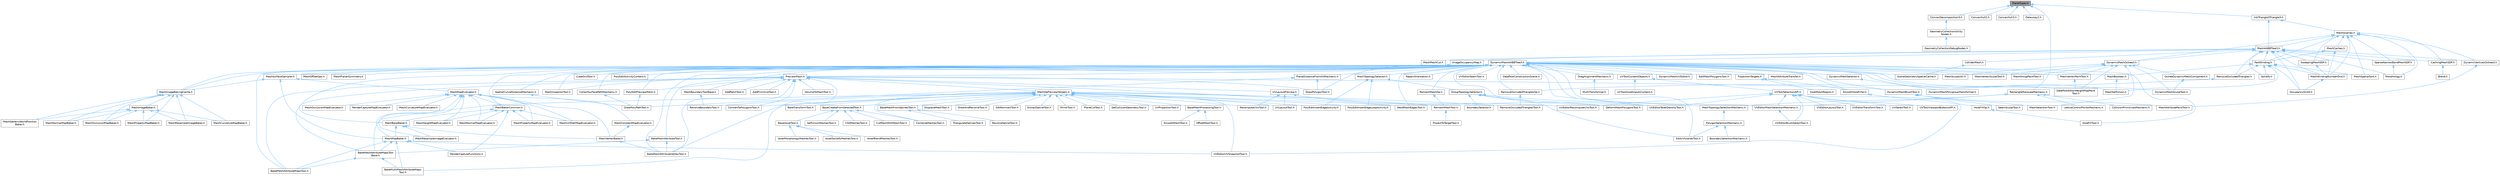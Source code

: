 digraph "PlaneTypes.h"
{
 // INTERACTIVE_SVG=YES
 // LATEX_PDF_SIZE
  bgcolor="transparent";
  edge [fontname=Helvetica,fontsize=10,labelfontname=Helvetica,labelfontsize=10];
  node [fontname=Helvetica,fontsize=10,shape=box,height=0.2,width=0.4];
  Node1 [id="Node000001",label="PlaneTypes.h",height=0.2,width=0.4,color="gray40", fillcolor="grey60", style="filled", fontcolor="black",tooltip=" "];
  Node1 -> Node2 [id="edge1_Node000001_Node000002",dir="back",color="steelblue1",style="solid",tooltip=" "];
  Node2 [id="Node000002",label="ConvexDecomposition3.h",height=0.2,width=0.4,color="grey40", fillcolor="white", style="filled",URL="$d4/d2b/ConvexDecomposition3_8h.html",tooltip=" "];
  Node2 -> Node3 [id="edge2_Node000002_Node000003",dir="back",color="steelblue1",style="solid",tooltip=" "];
  Node3 [id="Node000003",label="GeometryCollectionUtility\lNodes.h",height=0.2,width=0.4,color="grey40", fillcolor="white", style="filled",URL="$d7/da4/GeometryCollectionUtilityNodes_8h.html",tooltip=" "];
  Node3 -> Node4 [id="edge3_Node000003_Node000004",dir="back",color="steelblue1",style="solid",tooltip=" "];
  Node4 [id="Node000004",label="GeometryCollectionDebugNodes.h",height=0.2,width=0.4,color="grey40", fillcolor="white", style="filled",URL="$dd/d38/GeometryCollectionDebugNodes_8h.html",tooltip=" "];
  Node1 -> Node5 [id="edge4_Node000001_Node000005",dir="back",color="steelblue1",style="solid",tooltip=" "];
  Node5 [id="Node000005",label="ConvexHull2.h",height=0.2,width=0.4,color="grey40", fillcolor="white", style="filled",URL="$df/dc5/ConvexHull2_8h.html",tooltip=" "];
  Node1 -> Node6 [id="edge5_Node000001_Node000006",dir="back",color="steelblue1",style="solid",tooltip=" "];
  Node6 [id="Node000006",label="ConvexHull3.h",height=0.2,width=0.4,color="grey40", fillcolor="white", style="filled",URL="$d2/d83/ConvexHull3_8h.html",tooltip=" "];
  Node1 -> Node7 [id="edge6_Node000001_Node000007",dir="back",color="steelblue1",style="solid",tooltip=" "];
  Node7 [id="Node000007",label="Delaunay2.h",height=0.2,width=0.4,color="grey40", fillcolor="white", style="filled",URL="$d2/d4c/Delaunay2_8h.html",tooltip=" "];
  Node1 -> Node8 [id="edge7_Node000001_Node000008",dir="back",color="steelblue1",style="solid",tooltip=" "];
  Node8 [id="Node000008",label="IntrTriangle3Triangle3.h",height=0.2,width=0.4,color="grey40", fillcolor="white", style="filled",URL="$df/d64/IntrTriangle3Triangle3_8h.html",tooltip=" "];
  Node8 -> Node9 [id="edge8_Node000008_Node000009",dir="back",color="steelblue1",style="solid",tooltip=" "];
  Node9 [id="Node000009",label="MeshAABBTree3.h",height=0.2,width=0.4,color="grey40", fillcolor="white", style="filled",URL="$d8/d90/MeshAABBTree3_8h.html",tooltip=" "];
  Node9 -> Node10 [id="edge9_Node000009_Node000010",dir="back",color="steelblue1",style="solid",tooltip=" "];
  Node10 [id="Node000010",label="CachingMeshSDF.h",height=0.2,width=0.4,color="grey40", fillcolor="white", style="filled",URL="$d3/de9/CachingMeshSDF_8h.html",tooltip=" "];
  Node10 -> Node11 [id="edge10_Node000010_Node000011",dir="back",color="steelblue1",style="solid",tooltip=" "];
  Node11 [id="Node000011",label="Blend.h",height=0.2,width=0.4,color="grey40", fillcolor="white", style="filled",URL="$d4/d80/Blend_8h.html",tooltip=" "];
  Node9 -> Node12 [id="edge11_Node000009_Node000012",dir="back",color="steelblue1",style="solid",tooltip=" "];
  Node12 [id="Node000012",label="ColliderMesh.h",height=0.2,width=0.4,color="grey40", fillcolor="white", style="filled",URL="$d8/d3c/ColliderMesh_8h.html",tooltip=" "];
  Node12 -> Node13 [id="edge12_Node000012_Node000013",dir="back",color="steelblue1",style="solid",tooltip=" "];
  Node13 [id="Node000013",label="SceneGeometrySpatialCache.h",height=0.2,width=0.4,color="grey40", fillcolor="white", style="filled",URL="$d6/d6f/SceneGeometrySpatialCache_8h.html",tooltip=" "];
  Node9 -> Node14 [id="edge13_Node000009_Node000014",dir="back",color="steelblue1",style="solid",tooltip=" "];
  Node14 [id="Node000014",label="DynamicMeshAABBTree3.h",height=0.2,width=0.4,color="grey40", fillcolor="white", style="filled",URL="$d5/d0d/DynamicMeshAABBTree3_8h.html",tooltip=" "];
  Node14 -> Node15 [id="edge14_Node000014_Node000015",dir="back",color="steelblue1",style="solid",tooltip=" "];
  Node15 [id="Node000015",label="BakeMeshAttributeMapsTool.h",height=0.2,width=0.4,color="grey40", fillcolor="white", style="filled",URL="$d8/d14/BakeMeshAttributeMapsTool_8h.html",tooltip=" "];
  Node14 -> Node16 [id="edge15_Node000014_Node000016",dir="back",color="steelblue1",style="solid",tooltip=" "];
  Node16 [id="Node000016",label="BakeMeshAttributeVertexTool.h",height=0.2,width=0.4,color="grey40", fillcolor="white", style="filled",URL="$d6/d76/BakeMeshAttributeVertexTool_8h.html",tooltip=" "];
  Node14 -> Node17 [id="edge16_Node000014_Node000017",dir="back",color="steelblue1",style="solid",tooltip=" "];
  Node17 [id="Node000017",label="CollectSurfacePathMechanic.h",height=0.2,width=0.4,color="grey40", fillcolor="white", style="filled",URL="$d5/dd0/CollectSurfacePathMechanic_8h.html",tooltip=" "];
  Node17 -> Node18 [id="edge17_Node000017_Node000018",dir="back",color="steelblue1",style="solid",tooltip=" "];
  Node18 [id="Node000018",label="DrawPolyPathTool.h",height=0.2,width=0.4,color="grey40", fillcolor="white", style="filled",URL="$dc/d3e/DrawPolyPathTool_8h.html",tooltip=" "];
  Node14 -> Node19 [id="edge18_Node000014_Node000019",dir="back",color="steelblue1",style="solid",tooltip=" "];
  Node19 [id="Node000019",label="CubeGridTool.h",height=0.2,width=0.4,color="grey40", fillcolor="white", style="filled",URL="$d3/d38/CubeGridTool_8h.html",tooltip=" "];
  Node14 -> Node20 [id="edge19_Node000014_Node000020",dir="back",color="steelblue1",style="solid",tooltip=" "];
  Node20 [id="Node000020",label="DataflowConstructionScene.h",height=0.2,width=0.4,color="grey40", fillcolor="white", style="filled",URL="$d7/d24/DataflowConstructionScene_8h.html",tooltip=" "];
  Node14 -> Node21 [id="edge20_Node000014_Node000021",dir="back",color="steelblue1",style="solid",tooltip=" "];
  Node21 [id="Node000021",label="DataflowEditorWeightMapPaint\lTool.h",height=0.2,width=0.4,color="grey40", fillcolor="white", style="filled",URL="$db/d46/DataflowEditorWeightMapPaintTool_8h.html",tooltip=" "];
  Node14 -> Node22 [id="edge21_Node000014_Node000022",dir="back",color="steelblue1",style="solid",tooltip=" "];
  Node22 [id="Node000022",label="DeformMeshPolygonsTool.h",height=0.2,width=0.4,color="grey40", fillcolor="white", style="filled",URL="$db/d72/DeformMeshPolygonsTool_8h.html",tooltip=" "];
  Node14 -> Node23 [id="edge22_Node000014_Node000023",dir="back",color="steelblue1",style="solid",tooltip=" "];
  Node23 [id="Node000023",label="DragAlignmentMechanic.h",height=0.2,width=0.4,color="grey40", fillcolor="white", style="filled",URL="$d1/d74/DragAlignmentMechanic_8h.html",tooltip=" "];
  Node23 -> Node24 [id="edge23_Node000023_Node000024",dir="back",color="steelblue1",style="solid",tooltip=" "];
  Node24 [id="Node000024",label="MultiTransformer.h",height=0.2,width=0.4,color="grey40", fillcolor="white", style="filled",URL="$d1/d6f/MultiTransformer_8h.html",tooltip=" "];
  Node14 -> Node25 [id="edge24_Node000014_Node000025",dir="back",color="steelblue1",style="solid",tooltip=" "];
  Node25 [id="Node000025",label="DrawPolygonTool.h",height=0.2,width=0.4,color="grey40", fillcolor="white", style="filled",URL="$d0/d15/DrawPolygonTool_8h.html",tooltip=" "];
  Node14 -> Node26 [id="edge25_Node000014_Node000026",dir="back",color="steelblue1",style="solid",tooltip=" "];
  Node26 [id="Node000026",label="DynamicMeshBrushTool.h",height=0.2,width=0.4,color="grey40", fillcolor="white", style="filled",URL="$da/d04/DynamicMeshBrushTool_8h.html",tooltip=" "];
  Node26 -> Node27 [id="edge26_Node000026_Node000027",dir="back",color="steelblue1",style="solid",tooltip=" "];
  Node27 [id="Node000027",label="MeshAttributePaintTool.h",height=0.2,width=0.4,color="grey40", fillcolor="white", style="filled",URL="$d3/d29/MeshAttributePaintTool_8h.html",tooltip=" "];
  Node26 -> Node28 [id="edge27_Node000026_Node000028",dir="back",color="steelblue1",style="solid",tooltip=" "];
  Node28 [id="Node000028",label="MeshSelectionTool.h",height=0.2,width=0.4,color="grey40", fillcolor="white", style="filled",URL="$d8/d80/MeshSelectionTool_8h.html",tooltip=" "];
  Node26 -> Node29 [id="edge28_Node000026_Node000029",dir="back",color="steelblue1",style="solid",tooltip=" "];
  Node29 [id="Node000029",label="SeamSculptTool.h",height=0.2,width=0.4,color="grey40", fillcolor="white", style="filled",URL="$d1/d31/SeamSculptTool_8h.html",tooltip=" "];
  Node14 -> Node30 [id="edge29_Node000014_Node000030",dir="back",color="steelblue1",style="solid",tooltip=" "];
  Node30 [id="Node000030",label="DynamicMeshSculptTool.h",height=0.2,width=0.4,color="grey40", fillcolor="white", style="filled",URL="$d6/d16/DynamicMeshSculptTool_8h.html",tooltip=" "];
  Node14 -> Node31 [id="edge30_Node000014_Node000031",dir="back",color="steelblue1",style="solid",tooltip=" "];
  Node31 [id="Node000031",label="DynamicMeshSelector.h",height=0.2,width=0.4,color="grey40", fillcolor="white", style="filled",URL="$dc/d01/DynamicMeshSelector_8h.html",tooltip=" "];
  Node31 -> Node32 [id="edge31_Node000031_Node000032",dir="back",color="steelblue1",style="solid",tooltip=" "];
  Node32 [id="Node000032",label="DynamicMeshPolygroupTransformer.h",height=0.2,width=0.4,color="grey40", fillcolor="white", style="filled",URL="$dc/db2/DynamicMeshPolygroupTransformer_8h.html",tooltip=" "];
  Node14 -> Node33 [id="edge32_Node000014_Node000033",dir="back",color="steelblue1",style="solid",tooltip=" "];
  Node33 [id="Node000033",label="DynamicMeshUVEditor.h",height=0.2,width=0.4,color="grey40", fillcolor="white", style="filled",URL="$d9/d1e/DynamicMeshUVEditor_8h.html",tooltip=" "];
  Node14 -> Node34 [id="edge33_Node000014_Node000034",dir="back",color="steelblue1",style="solid",tooltip=" "];
  Node34 [id="Node000034",label="EditMeshPolygonsTool.h",height=0.2,width=0.4,color="grey40", fillcolor="white", style="filled",URL="$d5/d72/EditMeshPolygonsTool_8h.html",tooltip=" "];
  Node14 -> Node35 [id="edge34_Node000014_Node000035",dir="back",color="steelblue1",style="solid",tooltip=" "];
  Node35 [id="Node000035",label="EditUVIslandsTool.h",height=0.2,width=0.4,color="grey40", fillcolor="white", style="filled",URL="$d0/de4/EditUVIslandsTool_8h.html",tooltip=" "];
  Node14 -> Node36 [id="edge35_Node000014_Node000036",dir="back",color="steelblue1",style="solid",tooltip=" "];
  Node36 [id="Node000036",label="HoleFillTool.h",height=0.2,width=0.4,color="grey40", fillcolor="white", style="filled",URL="$da/d02/HoleFillTool_8h.html",tooltip=" "];
  Node14 -> Node37 [id="edge36_Node000014_Node000037",dir="back",color="steelblue1",style="solid",tooltip=" "];
  Node37 [id="Node000037",label="MeshAttributeTransfer.h",height=0.2,width=0.4,color="grey40", fillcolor="white", style="filled",URL="$dc/d1c/MeshAttributeTransfer_8h.html",tooltip=" "];
  Node14 -> Node38 [id="edge37_Node000014_Node000038",dir="back",color="steelblue1",style="solid",tooltip=" "];
  Node38 [id="Node000038",label="MeshBakerCommon.h",height=0.2,width=0.4,color="grey40", fillcolor="white", style="filled",URL="$d9/d92/MeshBakerCommon_8h.html",tooltip=" "];
  Node38 -> Node39 [id="edge38_Node000038_Node000039",dir="back",color="steelblue1",style="solid",tooltip=" "];
  Node39 [id="Node000039",label="MeshBaseBaker.h",height=0.2,width=0.4,color="grey40", fillcolor="white", style="filled",URL="$d7/ddc/MeshBaseBaker_8h.html",tooltip=" "];
  Node39 -> Node40 [id="edge39_Node000039_Node000040",dir="back",color="steelblue1",style="solid",tooltip=" "];
  Node40 [id="Node000040",label="MeshMapBaker.h",height=0.2,width=0.4,color="grey40", fillcolor="white", style="filled",URL="$d5/d05/MeshMapBaker_8h.html",tooltip=" "];
  Node40 -> Node15 [id="edge40_Node000040_Node000015",dir="back",color="steelblue1",style="solid",tooltip=" "];
  Node40 -> Node41 [id="edge41_Node000040_Node000041",dir="back",color="steelblue1",style="solid",tooltip=" "];
  Node41 [id="Node000041",label="BakeMeshAttributeMapsTool\lBase.h",height=0.2,width=0.4,color="grey40", fillcolor="white", style="filled",URL="$dc/d68/BakeMeshAttributeMapsToolBase_8h.html",tooltip=" "];
  Node41 -> Node15 [id="edge42_Node000041_Node000015",dir="back",color="steelblue1",style="solid",tooltip=" "];
  Node41 -> Node42 [id="edge43_Node000041_Node000042",dir="back",color="steelblue1",style="solid",tooltip=" "];
  Node42 [id="Node000042",label="BakeMultiMeshAttributeMaps\lTool.h",height=0.2,width=0.4,color="grey40", fillcolor="white", style="filled",URL="$d7/d65/BakeMultiMeshAttributeMapsTool_8h.html",tooltip=" "];
  Node40 -> Node42 [id="edge44_Node000040_Node000042",dir="back",color="steelblue1",style="solid",tooltip=" "];
  Node40 -> Node43 [id="edge45_Node000040_Node000043",dir="back",color="steelblue1",style="solid",tooltip=" "];
  Node43 [id="Node000043",label="RenderCaptureFunctions.h",height=0.2,width=0.4,color="grey40", fillcolor="white", style="filled",URL="$d3/dc6/RenderCaptureFunctions_8h.html",tooltip=" "];
  Node40 -> Node44 [id="edge46_Node000040_Node000044",dir="back",color="steelblue1",style="solid",tooltip=" "];
  Node44 [id="Node000044",label="UVEditorUVSnapshotTool.h",height=0.2,width=0.4,color="grey40", fillcolor="white", style="filled",URL="$d4/dd6/UVEditorUVSnapshotTool_8h.html",tooltip=" "];
  Node39 -> Node45 [id="edge47_Node000039_Node000045",dir="back",color="steelblue1",style="solid",tooltip=" "];
  Node45 [id="Node000045",label="MeshResampleImageEvaluator.h",height=0.2,width=0.4,color="grey40", fillcolor="white", style="filled",URL="$df/de3/MeshResampleImageEvaluator_8h.html",tooltip=" "];
  Node39 -> Node46 [id="edge48_Node000039_Node000046",dir="back",color="steelblue1",style="solid",tooltip=" "];
  Node46 [id="Node000046",label="MeshVertexBaker.h",height=0.2,width=0.4,color="grey40", fillcolor="white", style="filled",URL="$df/d96/MeshVertexBaker_8h.html",tooltip=" "];
  Node46 -> Node16 [id="edge49_Node000046_Node000016",dir="back",color="steelblue1",style="solid",tooltip=" "];
  Node38 -> Node47 [id="edge50_Node000038_Node000047",dir="back",color="steelblue1",style="solid",tooltip=" "];
  Node47 [id="Node000047",label="MeshHeightMapEvaluator.h",height=0.2,width=0.4,color="grey40", fillcolor="white", style="filled",URL="$df/d45/MeshHeightMapEvaluator_8h.html",tooltip=" "];
  Node38 -> Node48 [id="edge51_Node000038_Node000048",dir="back",color="steelblue1",style="solid",tooltip=" "];
  Node48 [id="Node000048",label="MeshNormalMapEvaluator.h",height=0.2,width=0.4,color="grey40", fillcolor="white", style="filled",URL="$da/d03/MeshNormalMapEvaluator_8h.html",tooltip=" "];
  Node38 -> Node49 [id="edge52_Node000038_Node000049",dir="back",color="steelblue1",style="solid",tooltip=" "];
  Node49 [id="Node000049",label="MeshPropertyMapEvaluator.h",height=0.2,width=0.4,color="grey40", fillcolor="white", style="filled",URL="$d5/d6f/MeshPropertyMapEvaluator_8h.html",tooltip=" "];
  Node38 -> Node50 [id="edge53_Node000038_Node000050",dir="back",color="steelblue1",style="solid",tooltip=" "];
  Node50 [id="Node000050",label="MeshUVShellMapEvaluator.h",height=0.2,width=0.4,color="grey40", fillcolor="white", style="filled",URL="$da/d27/MeshUVShellMapEvaluator_8h.html",tooltip=" "];
  Node38 -> Node43 [id="edge54_Node000038_Node000043",dir="back",color="steelblue1",style="solid",tooltip=" "];
  Node14 -> Node39 [id="edge55_Node000014_Node000039",dir="back",color="steelblue1",style="solid",tooltip=" "];
  Node14 -> Node51 [id="edge56_Node000014_Node000051",dir="back",color="steelblue1",style="solid",tooltip=" "];
  Node51 [id="Node000051",label="MeshBoolean.h",height=0.2,width=0.4,color="grey40", fillcolor="white", style="filled",URL="$dc/d24/MeshBoolean_8h.html",tooltip=" "];
  Node51 -> Node52 [id="edge57_Node000051_Node000052",dir="back",color="steelblue1",style="solid",tooltip=" "];
  Node52 [id="Node000052",label="MeshSelfUnion.h",height=0.2,width=0.4,color="grey40", fillcolor="white", style="filled",URL="$d0/d5f/MeshSelfUnion_8h.html",tooltip=" "];
  Node14 -> Node53 [id="edge58_Node000014_Node000053",dir="back",color="steelblue1",style="solid",tooltip=" "];
  Node53 [id="Node000053",label="MeshBoundaryToolBase.h",height=0.2,width=0.4,color="grey40", fillcolor="white", style="filled",URL="$dd/da3/MeshBoundaryToolBase_8h.html",tooltip=" "];
  Node53 -> Node54 [id="edge59_Node000053_Node000054",dir="back",color="steelblue1",style="solid",tooltip=" "];
  Node54 [id="Node000054",label="RevolveBoundaryTool.h",height=0.2,width=0.4,color="grey40", fillcolor="white", style="filled",URL="$da/dce/RevolveBoundaryTool_8h.html",tooltip=" "];
  Node14 -> Node55 [id="edge60_Node000014_Node000055",dir="back",color="steelblue1",style="solid",tooltip=" "];
  Node55 [id="Node000055",label="MeshGroupPaintTool.h",height=0.2,width=0.4,color="grey40", fillcolor="white", style="filled",URL="$dd/d04/MeshGroupPaintTool_8h.html",tooltip=" "];
  Node14 -> Node56 [id="edge61_Node000014_Node000056",dir="back",color="steelblue1",style="solid",tooltip=" "];
  Node56 [id="Node000056",label="MeshImageBakingCache.h",height=0.2,width=0.4,color="grey40", fillcolor="white", style="filled",URL="$dd/d09/MeshImageBakingCache_8h.html",tooltip=" "];
  Node56 -> Node57 [id="edge62_Node000056_Node000057",dir="back",color="steelblue1",style="solid",tooltip=" "];
  Node57 [id="Node000057",label="MeshCurvatureMapBaker.h",height=0.2,width=0.4,color="grey40", fillcolor="white", style="filled",URL="$d8/ddd/MeshCurvatureMapBaker_8h.html",tooltip=" "];
  Node56 -> Node58 [id="edge63_Node000056_Node000058",dir="back",color="steelblue1",style="solid",tooltip=" "];
  Node58 [id="Node000058",label="MeshGenericWorldPosition\lBaker.h",height=0.2,width=0.4,color="grey40", fillcolor="white", style="filled",URL="$df/d9a/MeshGenericWorldPositionBaker_8h.html",tooltip=" "];
  Node56 -> Node59 [id="edge64_Node000056_Node000059",dir="back",color="steelblue1",style="solid",tooltip=" "];
  Node59 [id="Node000059",label="MeshImageBaker.h",height=0.2,width=0.4,color="grey40", fillcolor="white", style="filled",URL="$df/d35/MeshImageBaker_8h.html",tooltip=" "];
  Node59 -> Node57 [id="edge65_Node000059_Node000057",dir="back",color="steelblue1",style="solid",tooltip=" "];
  Node59 -> Node58 [id="edge66_Node000059_Node000058",dir="back",color="steelblue1",style="solid",tooltip=" "];
  Node59 -> Node60 [id="edge67_Node000059_Node000060",dir="back",color="steelblue1",style="solid",tooltip=" "];
  Node60 [id="Node000060",label="MeshNormalMapBaker.h",height=0.2,width=0.4,color="grey40", fillcolor="white", style="filled",URL="$d5/dff/MeshNormalMapBaker_8h.html",tooltip=" "];
  Node59 -> Node61 [id="edge68_Node000059_Node000061",dir="back",color="steelblue1",style="solid",tooltip=" "];
  Node61 [id="Node000061",label="MeshOcclusionMapBaker.h",height=0.2,width=0.4,color="grey40", fillcolor="white", style="filled",URL="$dd/d77/MeshOcclusionMapBaker_8h.html",tooltip=" "];
  Node59 -> Node62 [id="edge69_Node000059_Node000062",dir="back",color="steelblue1",style="solid",tooltip=" "];
  Node62 [id="Node000062",label="MeshPropertyMapBaker.h",height=0.2,width=0.4,color="grey40", fillcolor="white", style="filled",URL="$d1/dcf/MeshPropertyMapBaker_8h.html",tooltip=" "];
  Node59 -> Node63 [id="edge70_Node000059_Node000063",dir="back",color="steelblue1",style="solid",tooltip=" "];
  Node63 [id="Node000063",label="MeshResampleImageBaker.h",height=0.2,width=0.4,color="grey40", fillcolor="white", style="filled",URL="$d4/d00/MeshResampleImageBaker_8h.html",tooltip=" "];
  Node56 -> Node60 [id="edge71_Node000056_Node000060",dir="back",color="steelblue1",style="solid",tooltip=" "];
  Node56 -> Node61 [id="edge72_Node000056_Node000061",dir="back",color="steelblue1",style="solid",tooltip=" "];
  Node56 -> Node62 [id="edge73_Node000056_Node000062",dir="back",color="steelblue1",style="solid",tooltip=" "];
  Node56 -> Node63 [id="edge74_Node000056_Node000063",dir="back",color="steelblue1",style="solid",tooltip=" "];
  Node14 -> Node64 [id="edge75_Node000014_Node000064",dir="back",color="steelblue1",style="solid",tooltip=" "];
  Node64 [id="Node000064",label="MeshInspectorTool.h",height=0.2,width=0.4,color="grey40", fillcolor="white", style="filled",URL="$de/da1/MeshInspectorTool_8h.html",tooltip=" "];
  Node14 -> Node65 [id="edge76_Node000014_Node000065",dir="back",color="steelblue1",style="solid",tooltip=" "];
  Node65 [id="Node000065",label="MeshOffsetOps.h",height=0.2,width=0.4,color="grey40", fillcolor="white", style="filled",URL="$da/d6c/MeshOffsetOps_8h.html",tooltip=" "];
  Node14 -> Node66 [id="edge77_Node000014_Node000066",dir="back",color="steelblue1",style="solid",tooltip=" "];
  Node66 [id="Node000066",label="MeshPlanarSymmetry.h",height=0.2,width=0.4,color="grey40", fillcolor="white", style="filled",URL="$d7/d1d/MeshPlanarSymmetry_8h.html",tooltip=" "];
  Node14 -> Node67 [id="edge78_Node000014_Node000067",dir="back",color="steelblue1",style="solid",tooltip=" "];
  Node67 [id="Node000067",label="MeshSculptUtil.h",height=0.2,width=0.4,color="grey40", fillcolor="white", style="filled",URL="$dc/de1/MeshSculptUtil_8h.html",tooltip=" "];
  Node14 -> Node52 [id="edge79_Node000014_Node000052",dir="back",color="steelblue1",style="solid",tooltip=" "];
  Node14 -> Node68 [id="edge80_Node000014_Node000068",dir="back",color="steelblue1",style="solid",tooltip=" "];
  Node68 [id="Node000068",label="MeshSurfaceSampler.h",height=0.2,width=0.4,color="grey40", fillcolor="white", style="filled",URL="$de/d0c/MeshSurfaceSampler_8h.html",tooltip=" "];
  Node68 -> Node56 [id="edge81_Node000068_Node000056",dir="back",color="steelblue1",style="solid",tooltip=" "];
  Node68 -> Node40 [id="edge82_Node000068_Node000040",dir="back",color="steelblue1",style="solid",tooltip=" "];
  Node68 -> Node69 [id="edge83_Node000068_Node000069",dir="back",color="steelblue1",style="solid",tooltip=" "];
  Node69 [id="Node000069",label="MeshMapEvaluator.h",height=0.2,width=0.4,color="grey40", fillcolor="white", style="filled",URL="$d1/d1f/MeshMapEvaluator_8h.html",tooltip=" "];
  Node69 -> Node38 [id="edge84_Node000069_Node000038",dir="back",color="steelblue1",style="solid",tooltip=" "];
  Node69 -> Node70 [id="edge85_Node000069_Node000070",dir="back",color="steelblue1",style="solid",tooltip=" "];
  Node70 [id="Node000070",label="MeshConstantMapEvaluator.h",height=0.2,width=0.4,color="grey40", fillcolor="white", style="filled",URL="$dd/dfb/MeshConstantMapEvaluator_8h.html",tooltip=" "];
  Node70 -> Node46 [id="edge86_Node000070_Node000046",dir="back",color="steelblue1",style="solid",tooltip=" "];
  Node69 -> Node71 [id="edge87_Node000069_Node000071",dir="back",color="steelblue1",style="solid",tooltip=" "];
  Node71 [id="Node000071",label="MeshCurvatureMapEvaluator.h",height=0.2,width=0.4,color="grey40", fillcolor="white", style="filled",URL="$d6/dc0/MeshCurvatureMapEvaluator_8h.html",tooltip=" "];
  Node69 -> Node47 [id="edge88_Node000069_Node000047",dir="back",color="steelblue1",style="solid",tooltip=" "];
  Node69 -> Node40 [id="edge89_Node000069_Node000040",dir="back",color="steelblue1",style="solid",tooltip=" "];
  Node69 -> Node48 [id="edge90_Node000069_Node000048",dir="back",color="steelblue1",style="solid",tooltip=" "];
  Node69 -> Node72 [id="edge91_Node000069_Node000072",dir="back",color="steelblue1",style="solid",tooltip=" "];
  Node72 [id="Node000072",label="MeshOcclusionMapEvaluator.h",height=0.2,width=0.4,color="grey40", fillcolor="white", style="filled",URL="$d5/dc2/MeshOcclusionMapEvaluator_8h.html",tooltip=" "];
  Node69 -> Node49 [id="edge92_Node000069_Node000049",dir="back",color="steelblue1",style="solid",tooltip=" "];
  Node69 -> Node45 [id="edge93_Node000069_Node000045",dir="back",color="steelblue1",style="solid",tooltip=" "];
  Node69 -> Node50 [id="edge94_Node000069_Node000050",dir="back",color="steelblue1",style="solid",tooltip=" "];
  Node69 -> Node46 [id="edge95_Node000069_Node000046",dir="back",color="steelblue1",style="solid",tooltip=" "];
  Node69 -> Node73 [id="edge96_Node000069_Node000073",dir="back",color="steelblue1",style="solid",tooltip=" "];
  Node73 [id="Node000073",label="RenderCaptureMapEvaluator.h",height=0.2,width=0.4,color="grey40", fillcolor="white", style="filled",URL="$d0/d5c/RenderCaptureMapEvaluator_8h.html",tooltip=" "];
  Node14 -> Node74 [id="edge97_Node000014_Node000074",dir="back",color="steelblue1",style="solid",tooltip=" "];
  Node74 [id="Node000074",label="MeshTopologySelector.h",height=0.2,width=0.4,color="grey40", fillcolor="white", style="filled",URL="$d1/db0/MeshTopologySelector_8h.html",tooltip=" "];
  Node74 -> Node75 [id="edge98_Node000074_Node000075",dir="back",color="steelblue1",style="solid",tooltip=" "];
  Node75 [id="Node000075",label="GroupTopologySelector.h",height=0.2,width=0.4,color="grey40", fillcolor="white", style="filled",URL="$dc/dfe/GroupTopologySelector_8h.html",tooltip=" "];
  Node75 -> Node76 [id="edge99_Node000075_Node000076",dir="back",color="steelblue1",style="solid",tooltip=" "];
  Node76 [id="Node000076",label="BoundarySelector.h",height=0.2,width=0.4,color="grey40", fillcolor="white", style="filled",URL="$db/dc2/BoundarySelector_8h.html",tooltip=" "];
  Node75 -> Node22 [id="edge100_Node000075_Node000022",dir="back",color="steelblue1",style="solid",tooltip=" "];
  Node75 -> Node35 [id="edge101_Node000075_Node000035",dir="back",color="steelblue1",style="solid",tooltip=" "];
  Node75 -> Node77 [id="edge102_Node000075_Node000077",dir="back",color="steelblue1",style="solid",tooltip=" "];
  Node77 [id="Node000077",label="MeshTopologySelectionMechanic.h",height=0.2,width=0.4,color="grey40", fillcolor="white", style="filled",URL="$d5/d15/MeshTopologySelectionMechanic_8h.html",tooltip=" "];
  Node77 -> Node78 [id="edge103_Node000077_Node000078",dir="back",color="steelblue1",style="solid",tooltip=" "];
  Node78 [id="Node000078",label="PolygonSelectionMechanic.h",height=0.2,width=0.4,color="grey40", fillcolor="white", style="filled",URL="$da/dff/PolygonSelectionMechanic_8h.html",tooltip=" "];
  Node78 -> Node79 [id="edge104_Node000078_Node000079",dir="back",color="steelblue1",style="solid",tooltip=" "];
  Node79 [id="Node000079",label="BoundarySelectionMechanic.h",height=0.2,width=0.4,color="grey40", fillcolor="white", style="filled",URL="$d8/dd6/BoundarySelectionMechanic_8h.html",tooltip=" "];
  Node78 -> Node35 [id="edge105_Node000078_Node000035",dir="back",color="steelblue1",style="solid",tooltip=" "];
  Node74 -> Node80 [id="edge106_Node000074_Node000080",dir="back",color="steelblue1",style="solid",tooltip=" "];
  Node80 [id="Node000080",label="PolyEditInsertEdgeActivity.h",height=0.2,width=0.4,color="grey40", fillcolor="white", style="filled",URL="$d1/d26/PolyEditInsertEdgeActivity_8h.html",tooltip=" "];
  Node74 -> Node81 [id="edge107_Node000074_Node000081",dir="back",color="steelblue1",style="solid",tooltip=" "];
  Node81 [id="Node000081",label="PolyEditInsertEdgeLoopActivity.h",height=0.2,width=0.4,color="grey40", fillcolor="white", style="filled",URL="$d5/d37/PolyEditInsertEdgeLoopActivity_8h.html",tooltip=" "];
  Node14 -> Node82 [id="edge108_Node000014_Node000082",dir="back",color="steelblue1",style="solid",tooltip=" "];
  Node82 [id="Node000082",label="MeshVertexPaintTool.h",height=0.2,width=0.4,color="grey40", fillcolor="white", style="filled",URL="$db/d74/MeshVertexPaintTool_8h.html",tooltip=" "];
  Node82 -> Node21 [id="edge109_Node000082_Node000021",dir="back",color="steelblue1",style="solid",tooltip=" "];
  Node14 -> Node83 [id="edge110_Node000014_Node000083",dir="back",color="steelblue1",style="solid",tooltip=" "];
  Node83 [id="Node000083",label="MeshVertexSculptTool.h",height=0.2,width=0.4,color="grey40", fillcolor="white", style="filled",URL="$dc/da6/MeshVertexSculptTool_8h.html",tooltip=" "];
  Node14 -> Node84 [id="edge111_Node000014_Node000084",dir="back",color="steelblue1",style="solid",tooltip=" "];
  Node84 [id="Node000084",label="PlaneDistanceFromHitMechanic.h",height=0.2,width=0.4,color="grey40", fillcolor="white", style="filled",URL="$dc/dea/PlaneDistanceFromHitMechanic_8h.html",tooltip=" "];
  Node84 -> Node18 [id="edge112_Node000084_Node000018",dir="back",color="steelblue1",style="solid",tooltip=" "];
  Node84 -> Node25 [id="edge113_Node000084_Node000025",dir="back",color="steelblue1",style="solid",tooltip=" "];
  Node14 -> Node85 [id="edge114_Node000014_Node000085",dir="back",color="steelblue1",style="solid",tooltip=" "];
  Node85 [id="Node000085",label="PolyEditActivityContext.h",height=0.2,width=0.4,color="grey40", fillcolor="white", style="filled",URL="$d8/d66/PolyEditActivityContext_8h.html",tooltip=" "];
  Node14 -> Node86 [id="edge115_Node000014_Node000086",dir="back",color="steelblue1",style="solid",tooltip=" "];
  Node86 [id="Node000086",label="PolyEditPreviewMesh.h",height=0.2,width=0.4,color="grey40", fillcolor="white", style="filled",URL="$d2/de8/PolyEditPreviewMesh_8h.html",tooltip=" "];
  Node86 -> Node18 [id="edge116_Node000086_Node000018",dir="back",color="steelblue1",style="solid",tooltip=" "];
  Node14 -> Node87 [id="edge117_Node000014_Node000087",dir="back",color="steelblue1",style="solid",tooltip=" "];
  Node87 [id="Node000087",label="PreviewMesh.h",height=0.2,width=0.4,color="grey40", fillcolor="white", style="filled",URL="$d6/d30/PreviewMesh_8h.html",tooltip=" "];
  Node87 -> Node88 [id="edge118_Node000087_Node000088",dir="back",color="steelblue1",style="solid",tooltip=" "];
  Node88 [id="Node000088",label="AddPatchTool.h",height=0.2,width=0.4,color="grey40", fillcolor="white", style="filled",URL="$d5/deb/AddPatchTool_8h.html",tooltip=" "];
  Node87 -> Node89 [id="edge119_Node000087_Node000089",dir="back",color="steelblue1",style="solid",tooltip=" "];
  Node89 [id="Node000089",label="AddPrimitiveTool.h",height=0.2,width=0.4,color="grey40", fillcolor="white", style="filled",URL="$d5/dbf/AddPrimitiveTool_8h.html",tooltip=" "];
  Node87 -> Node15 [id="edge120_Node000087_Node000015",dir="back",color="steelblue1",style="solid",tooltip=" "];
  Node87 -> Node41 [id="edge121_Node000087_Node000041",dir="back",color="steelblue1",style="solid",tooltip=" "];
  Node87 -> Node90 [id="edge122_Node000087_Node000090",dir="back",color="steelblue1",style="solid",tooltip=" "];
  Node90 [id="Node000090",label="BakeMeshAttributeTool.h",height=0.2,width=0.4,color="grey40", fillcolor="white", style="filled",URL="$d0/d82/BakeMeshAttributeTool_8h.html",tooltip=" "];
  Node90 -> Node41 [id="edge123_Node000090_Node000041",dir="back",color="steelblue1",style="solid",tooltip=" "];
  Node90 -> Node16 [id="edge124_Node000090_Node000016",dir="back",color="steelblue1",style="solid",tooltip=" "];
  Node87 -> Node16 [id="edge125_Node000087_Node000016",dir="back",color="steelblue1",style="solid",tooltip=" "];
  Node87 -> Node42 [id="edge126_Node000087_Node000042",dir="back",color="steelblue1",style="solid",tooltip=" "];
  Node87 -> Node91 [id="edge127_Node000087_Node000091",dir="back",color="steelblue1",style="solid",tooltip=" "];
  Node91 [id="Node000091",label="ConvertToPolygonsTool.h",height=0.2,width=0.4,color="grey40", fillcolor="white", style="filled",URL="$d7/d5a/ConvertToPolygonsTool_8h.html",tooltip=" "];
  Node87 -> Node25 [id="edge128_Node000087_Node000025",dir="back",color="steelblue1",style="solid",tooltip=" "];
  Node87 -> Node26 [id="edge129_Node000087_Node000026",dir="back",color="steelblue1",style="solid",tooltip=" "];
  Node87 -> Node64 [id="edge130_Node000087_Node000064",dir="back",color="steelblue1",style="solid",tooltip=" "];
  Node87 -> Node92 [id="edge131_Node000087_Node000092",dir="back",color="steelblue1",style="solid",tooltip=" "];
  Node92 [id="Node000092",label="MeshOpPreviewHelpers.h",height=0.2,width=0.4,color="grey40", fillcolor="white", style="filled",URL="$de/d33/MeshOpPreviewHelpers_8h.html",tooltip=" "];
  Node92 -> Node41 [id="edge132_Node000092_Node000041",dir="back",color="steelblue1",style="solid",tooltip=" "];
  Node92 -> Node16 [id="edge133_Node000092_Node000016",dir="back",color="steelblue1",style="solid",tooltip=" "];
  Node92 -> Node93 [id="edge134_Node000092_Node000093",dir="back",color="steelblue1",style="solid",tooltip=" "];
  Node93 [id="Node000093",label="BakeTransformTool.h",height=0.2,width=0.4,color="grey40", fillcolor="white", style="filled",URL="$dc/d39/BakeTransformTool_8h.html",tooltip=" "];
  Node92 -> Node94 [id="edge135_Node000092_Node000094",dir="back",color="steelblue1",style="solid",tooltip=" "];
  Node94 [id="Node000094",label="BaseCreateFromSelectedTool.h",height=0.2,width=0.4,color="grey40", fillcolor="white", style="filled",URL="$de/dc7/BaseCreateFromSelectedTool_8h.html",tooltip=" "];
  Node94 -> Node95 [id="edge136_Node000094_Node000095",dir="back",color="steelblue1",style="solid",tooltip=" "];
  Node95 [id="Node000095",label="BaseVoxelTool.h",height=0.2,width=0.4,color="grey40", fillcolor="white", style="filled",URL="$db/d63/BaseVoxelTool_8h.html",tooltip=" "];
  Node95 -> Node96 [id="edge137_Node000095_Node000096",dir="back",color="steelblue1",style="solid",tooltip=" "];
  Node96 [id="Node000096",label="VoxelBlendMeshesTool.h",height=0.2,width=0.4,color="grey40", fillcolor="white", style="filled",URL="$da/d0e/VoxelBlendMeshesTool_8h.html",tooltip=" "];
  Node95 -> Node97 [id="edge138_Node000095_Node000097",dir="back",color="steelblue1",style="solid",tooltip=" "];
  Node97 [id="Node000097",label="VoxelMorphologyMeshesTool.h",height=0.2,width=0.4,color="grey40", fillcolor="white", style="filled",URL="$dc/d30/VoxelMorphologyMeshesTool_8h.html",tooltip=" "];
  Node95 -> Node98 [id="edge139_Node000095_Node000098",dir="back",color="steelblue1",style="solid",tooltip=" "];
  Node98 [id="Node000098",label="VoxelSolidifyMeshesTool.h",height=0.2,width=0.4,color="grey40", fillcolor="white", style="filled",URL="$de/da2/VoxelSolidifyMeshesTool_8h.html",tooltip=" "];
  Node94 -> Node99 [id="edge140_Node000094_Node000099",dir="back",color="steelblue1",style="solid",tooltip=" "];
  Node99 [id="Node000099",label="CSGMeshesTool.h",height=0.2,width=0.4,color="grey40", fillcolor="white", style="filled",URL="$db/dd1/CSGMeshesTool_8h.html",tooltip=" "];
  Node94 -> Node100 [id="edge141_Node000094_Node000100",dir="back",color="steelblue1",style="solid",tooltip=" "];
  Node100 [id="Node000100",label="CombineMeshesTool.h",height=0.2,width=0.4,color="grey40", fillcolor="white", style="filled",URL="$dd/da3/CombineMeshesTool_8h.html",tooltip=" "];
  Node94 -> Node101 [id="edge142_Node000094_Node000101",dir="back",color="steelblue1",style="solid",tooltip=" "];
  Node101 [id="Node000101",label="CutMeshWithMeshTool.h",height=0.2,width=0.4,color="grey40", fillcolor="white", style="filled",URL="$d2/d2c/CutMeshWithMeshTool_8h.html",tooltip=" "];
  Node94 -> Node102 [id="edge143_Node000094_Node000102",dir="back",color="steelblue1",style="solid",tooltip=" "];
  Node102 [id="Node000102",label="SelfUnionMeshesTool.h",height=0.2,width=0.4,color="grey40", fillcolor="white", style="filled",URL="$dc/dad/SelfUnionMeshesTool_8h.html",tooltip=" "];
  Node92 -> Node103 [id="edge144_Node000092_Node000103",dir="back",color="steelblue1",style="solid",tooltip=" "];
  Node103 [id="Node000103",label="BaseMeshFromSplinesTool.h",height=0.2,width=0.4,color="grey40", fillcolor="white", style="filled",URL="$da/d31/BaseMeshFromSplinesTool_8h.html",tooltip=" "];
  Node103 -> Node104 [id="edge145_Node000103_Node000104",dir="back",color="steelblue1",style="solid",tooltip=" "];
  Node104 [id="Node000104",label="RevolveSplineTool.h",height=0.2,width=0.4,color="grey40", fillcolor="white", style="filled",URL="$d3/d36/RevolveSplineTool_8h.html",tooltip=" "];
  Node103 -> Node105 [id="edge146_Node000103_Node000105",dir="back",color="steelblue1",style="solid",tooltip=" "];
  Node105 [id="Node000105",label="TriangulateSplinesTool.h",height=0.2,width=0.4,color="grey40", fillcolor="white", style="filled",URL="$d9/de6/TriangulateSplinesTool_8h.html",tooltip=" "];
  Node92 -> Node106 [id="edge147_Node000092_Node000106",dir="back",color="steelblue1",style="solid",tooltip=" "];
  Node106 [id="Node000106",label="BaseMeshProcessingTool.h",height=0.2,width=0.4,color="grey40", fillcolor="white", style="filled",URL="$d4/d77/BaseMeshProcessingTool_8h.html",tooltip=" "];
  Node106 -> Node107 [id="edge148_Node000106_Node000107",dir="back",color="steelblue1",style="solid",tooltip=" "];
  Node107 [id="Node000107",label="OffsetMeshTool.h",height=0.2,width=0.4,color="grey40", fillcolor="white", style="filled",URL="$da/d01/OffsetMeshTool_8h.html",tooltip=" "];
  Node106 -> Node108 [id="edge149_Node000106_Node000108",dir="back",color="steelblue1",style="solid",tooltip=" "];
  Node108 [id="Node000108",label="SmoothMeshTool.h",height=0.2,width=0.4,color="grey40", fillcolor="white", style="filled",URL="$da/da9/SmoothMeshTool_8h.html",tooltip=" "];
  Node92 -> Node100 [id="edge150_Node000092_Node000100",dir="back",color="steelblue1",style="solid",tooltip=" "];
  Node92 -> Node91 [id="edge151_Node000092_Node000091",dir="back",color="steelblue1",style="solid",tooltip=" "];
  Node92 -> Node109 [id="edge152_Node000092_Node000109",dir="back",color="steelblue1",style="solid",tooltip=" "];
  Node109 [id="Node000109",label="DisplaceMeshTool.h",height=0.2,width=0.4,color="grey40", fillcolor="white", style="filled",URL="$da/d28/DisplaceMeshTool_8h.html",tooltip=" "];
  Node92 -> Node110 [id="edge153_Node000092_Node000110",dir="back",color="steelblue1",style="solid",tooltip=" "];
  Node110 [id="Node000110",label="DrawAndRevolveTool.h",height=0.2,width=0.4,color="grey40", fillcolor="white", style="filled",URL="$d8/d06/DrawAndRevolveTool_8h.html",tooltip=" "];
  Node92 -> Node111 [id="edge154_Node000092_Node000111",dir="back",color="steelblue1",style="solid",tooltip=" "];
  Node111 [id="Node000111",label="EditNormalsTool.h",height=0.2,width=0.4,color="grey40", fillcolor="white", style="filled",URL="$de/d53/EditNormalsTool_8h.html",tooltip=" "];
  Node92 -> Node112 [id="edge155_Node000092_Node000112",dir="back",color="steelblue1",style="solid",tooltip=" "];
  Node112 [id="Node000112",label="ExtractSplineTool.h",height=0.2,width=0.4,color="grey40", fillcolor="white", style="filled",URL="$d3/d4d/ExtractSplineTool_8h.html",tooltip=" "];
  Node92 -> Node113 [id="edge156_Node000092_Node000113",dir="back",color="steelblue1",style="solid",tooltip=" "];
  Node113 [id="Node000113",label="MirrorTool.h",height=0.2,width=0.4,color="grey40", fillcolor="white", style="filled",URL="$d3/dc9/MirrorTool_8h.html",tooltip=" "];
  Node92 -> Node114 [id="edge157_Node000092_Node000114",dir="back",color="steelblue1",style="solid",tooltip=" "];
  Node114 [id="Node000114",label="PlaneCutTool.h",height=0.2,width=0.4,color="grey40", fillcolor="white", style="filled",URL="$dd/def/PlaneCutTool_8h.html",tooltip=" "];
  Node92 -> Node80 [id="edge158_Node000092_Node000080",dir="back",color="steelblue1",style="solid",tooltip=" "];
  Node92 -> Node81 [id="edge159_Node000092_Node000081",dir="back",color="steelblue1",style="solid",tooltip=" "];
  Node92 -> Node115 [id="edge160_Node000092_Node000115",dir="back",color="steelblue1",style="solid",tooltip=" "];
  Node115 [id="Node000115",label="RecomputeUVsTool.h",height=0.2,width=0.4,color="grey40", fillcolor="white", style="filled",URL="$d0/d92/RecomputeUVsTool_8h.html",tooltip=" "];
  Node92 -> Node116 [id="edge161_Node000092_Node000116",dir="back",color="steelblue1",style="solid",tooltip=" "];
  Node116 [id="Node000116",label="RemeshMeshTool.h",height=0.2,width=0.4,color="grey40", fillcolor="white", style="filled",URL="$dc/dd6/RemeshMeshTool_8h.html",tooltip=" "];
  Node116 -> Node117 [id="edge162_Node000116_Node000117",dir="back",color="steelblue1",style="solid",tooltip=" "];
  Node117 [id="Node000117",label="ProjectToTargetTool.h",height=0.2,width=0.4,color="grey40", fillcolor="white", style="filled",URL="$d3/daa/ProjectToTargetTool_8h.html",tooltip=" "];
  Node92 -> Node118 [id="edge163_Node000092_Node000118",dir="back",color="steelblue1",style="solid",tooltip=" "];
  Node118 [id="Node000118",label="RemoveOccludedTrianglesTool.h",height=0.2,width=0.4,color="grey40", fillcolor="white", style="filled",URL="$d9/da1/RemoveOccludedTrianglesTool_8h.html",tooltip=" "];
  Node92 -> Node54 [id="edge164_Node000092_Node000054",dir="back",color="steelblue1",style="solid",tooltip=" "];
  Node92 -> Node119 [id="edge165_Node000092_Node000119",dir="back",color="steelblue1",style="solid",tooltip=" "];
  Node119 [id="Node000119",label="SetCollisionGeometryTool.h",height=0.2,width=0.4,color="grey40", fillcolor="white", style="filled",URL="$d0/de6/SetCollisionGeometryTool_8h.html",tooltip=" "];
  Node92 -> Node44 [id="edge166_Node000092_Node000044",dir="back",color="steelblue1",style="solid",tooltip=" "];
  Node92 -> Node120 [id="edge167_Node000092_Node000120",dir="back",color="steelblue1",style="solid",tooltip=" "];
  Node120 [id="Node000120",label="UVLayoutTool.h",height=0.2,width=0.4,color="grey40", fillcolor="white", style="filled",URL="$d6/d89/UVLayoutTool_8h.html",tooltip=" "];
  Node92 -> Node121 [id="edge168_Node000092_Node000121",dir="back",color="steelblue1",style="solid",tooltip=" "];
  Node121 [id="Node000121",label="UVProjectionTool.h",height=0.2,width=0.4,color="grey40", fillcolor="white", style="filled",URL="$d5/d4f/UVProjectionTool_8h.html",tooltip=" "];
  Node92 -> Node122 [id="edge169_Node000092_Node000122",dir="back",color="steelblue1",style="solid",tooltip=" "];
  Node122 [id="Node000122",label="WeldMeshEdgesTool.h",height=0.2,width=0.4,color="grey40", fillcolor="white", style="filled",URL="$d5/d6e/WeldMeshEdgesTool_8h.html",tooltip=" "];
  Node87 -> Node86 [id="edge170_Node000087_Node000086",dir="back",color="steelblue1",style="solid",tooltip=" "];
  Node87 -> Node123 [id="edge171_Node000087_Node000123",dir="back",color="steelblue1",style="solid",tooltip=" "];
  Node123 [id="Node000123",label="UVLayoutPreview.h",height=0.2,width=0.4,color="grey40", fillcolor="white", style="filled",URL="$dd/d16/UVLayoutPreview_8h.html",tooltip=" "];
  Node123 -> Node115 [id="edge172_Node000123_Node000115",dir="back",color="steelblue1",style="solid",tooltip=" "];
  Node123 -> Node124 [id="edge173_Node000123_Node000124",dir="back",color="steelblue1",style="solid",tooltip=" "];
  Node124 [id="Node000124",label="UVEditorRecomputeUVsTool.h",height=0.2,width=0.4,color="grey40", fillcolor="white", style="filled",URL="$d2/db8/UVEditorRecomputeUVsTool_8h.html",tooltip=" "];
  Node123 -> Node125 [id="edge174_Node000123_Node000125",dir="back",color="steelblue1",style="solid",tooltip=" "];
  Node125 [id="Node000125",label="UVEditorTexelDensityTool.h",height=0.2,width=0.4,color="grey40", fillcolor="white", style="filled",URL="$d0/d8b/UVEditorTexelDensityTool_8h.html",tooltip=" "];
  Node123 -> Node120 [id="edge175_Node000123_Node000120",dir="back",color="steelblue1",style="solid",tooltip=" "];
  Node87 -> Node126 [id="edge176_Node000087_Node000126",dir="back",color="steelblue1",style="solid",tooltip=" "];
  Node126 [id="Node000126",label="VolumeToMeshTool.h",height=0.2,width=0.4,color="grey40", fillcolor="white", style="filled",URL="$de/d64/VolumeToMeshTool_8h.html",tooltip=" "];
  Node87 -> Node122 [id="edge177_Node000087_Node000122",dir="back",color="steelblue1",style="solid",tooltip=" "];
  Node14 -> Node127 [id="edge178_Node000014_Node000127",dir="back",color="steelblue1",style="solid",tooltip=" "];
  Node127 [id="Node000127",label="ProjectionTargets.h",height=0.2,width=0.4,color="grey40", fillcolor="white", style="filled",URL="$d5/de2/ProjectionTargets_8h.html",tooltip=" "];
  Node127 -> Node128 [id="edge179_Node000127_Node000128",dir="back",color="steelblue1",style="solid",tooltip=" "];
  Node128 [id="Node000128",label="InsetMeshRegion.h",height=0.2,width=0.4,color="grey40", fillcolor="white", style="filled",URL="$d2/d25/InsetMeshRegion_8h.html",tooltip=" "];
  Node127 -> Node129 [id="edge180_Node000127_Node000129",dir="back",color="steelblue1",style="solid",tooltip=" "];
  Node129 [id="Node000129",label="SmoothHoleFiller.h",height=0.2,width=0.4,color="grey40", fillcolor="white", style="filled",URL="$de/dd9/SmoothHoleFiller_8h.html",tooltip=" "];
  Node129 -> Node130 [id="edge181_Node000129_Node000130",dir="back",color="steelblue1",style="solid",tooltip=" "];
  Node130 [id="Node000130",label="HoleFillOp.h",height=0.2,width=0.4,color="grey40", fillcolor="white", style="filled",URL="$da/d47/HoleFillOp_8h.html",tooltip=" "];
  Node130 -> Node36 [id="edge182_Node000130_Node000036",dir="back",color="steelblue1",style="solid",tooltip=" "];
  Node14 -> Node131 [id="edge183_Node000014_Node000131",dir="back",color="steelblue1",style="solid",tooltip=" "];
  Node131 [id="Node000131",label="RemeshMeshOp.h",height=0.2,width=0.4,color="grey40", fillcolor="white", style="filled",URL="$d5/d2c/RemeshMeshOp_8h.html",tooltip=" "];
  Node131 -> Node116 [id="edge184_Node000131_Node000116",dir="back",color="steelblue1",style="solid",tooltip=" "];
  Node14 -> Node132 [id="edge185_Node000014_Node000132",dir="back",color="steelblue1",style="solid",tooltip=" "];
  Node132 [id="Node000132",label="RemoveOccludedTrianglesOp.h",height=0.2,width=0.4,color="grey40", fillcolor="white", style="filled",URL="$d2/d39/RemoveOccludedTrianglesOp_8h.html",tooltip=" "];
  Node132 -> Node118 [id="edge186_Node000132_Node000118",dir="back",color="steelblue1",style="solid",tooltip=" "];
  Node14 -> Node133 [id="edge187_Node000014_Node000133",dir="back",color="steelblue1",style="solid",tooltip=" "];
  Node133 [id="Node000133",label="RepairOrientation.h",height=0.2,width=0.4,color="grey40", fillcolor="white", style="filled",URL="$dc/d47/RepairOrientation_8h.html",tooltip=" "];
  Node14 -> Node13 [id="edge188_Node000014_Node000013",dir="back",color="steelblue1",style="solid",tooltip=" "];
  Node14 -> Node129 [id="edge189_Node000014_Node000129",dir="back",color="steelblue1",style="solid",tooltip=" "];
  Node14 -> Node134 [id="edge190_Node000014_Node000134",dir="back",color="steelblue1",style="solid",tooltip=" "];
  Node134 [id="Node000134",label="SpatialCurveDistanceMechanic.h",height=0.2,width=0.4,color="grey40", fillcolor="white", style="filled",URL="$d3/d29/SpatialCurveDistanceMechanic_8h.html",tooltip=" "];
  Node134 -> Node18 [id="edge191_Node000134_Node000018",dir="back",color="steelblue1",style="solid",tooltip=" "];
  Node14 -> Node135 [id="edge192_Node000014_Node000135",dir="back",color="steelblue1",style="solid",tooltip=" "];
  Node135 [id="Node000135",label="UVEditorMeshSelectionMechanic.h",height=0.2,width=0.4,color="grey40", fillcolor="white", style="filled",URL="$d2/d73/UVEditorMeshSelectionMechanic_8h.html",tooltip=" "];
  Node135 -> Node136 [id="edge193_Node000135_Node000136",dir="back",color="steelblue1",style="solid",tooltip=" "];
  Node136 [id="Node000136",label="UVEditorBrushSelectTool.h",height=0.2,width=0.4,color="grey40", fillcolor="white", style="filled",URL="$dd/d97/UVEditorBrushSelectTool_8h.html",tooltip=" "];
  Node14 -> Node137 [id="edge194_Node000014_Node000137",dir="back",color="steelblue1",style="solid",tooltip=" "];
  Node137 [id="Node000137",label="UVEditorSeamTool.h",height=0.2,width=0.4,color="grey40", fillcolor="white", style="filled",URL="$d1/dab/UVEditorSeamTool_8h.html",tooltip=" "];
  Node14 -> Node125 [id="edge195_Node000014_Node000125",dir="back",color="steelblue1",style="solid",tooltip=" "];
  Node14 -> Node138 [id="edge196_Node000014_Node000138",dir="back",color="steelblue1",style="solid",tooltip=" "];
  Node138 [id="Node000138",label="UVToolContextObjects.h",height=0.2,width=0.4,color="grey40", fillcolor="white", style="filled",URL="$d1/d13/UVToolContextObjects_8h.html",tooltip=" "];
  Node138 -> Node139 [id="edge197_Node000138_Node000139",dir="back",color="steelblue1",style="solid",tooltip=" "];
  Node139 [id="Node000139",label="UVToolAssetInputsContext.h",height=0.2,width=0.4,color="grey40", fillcolor="white", style="filled",URL="$de/d4b/UVToolAssetInputsContext_8h.html",tooltip=" "];
  Node138 -> Node140 [id="edge198_Node000138_Node000140",dir="back",color="steelblue1",style="solid",tooltip=" "];
  Node140 [id="Node000140",label="UVToolSelectionAPI.h",height=0.2,width=0.4,color="grey40", fillcolor="white", style="filled",URL="$d0/d40/UVToolSelectionAPI_8h.html",tooltip=" "];
  Node140 -> Node136 [id="edge199_Node000140_Node000136",dir="back",color="steelblue1",style="solid",tooltip=" "];
  Node140 -> Node141 [id="edge200_Node000140_Node000141",dir="back",color="steelblue1",style="solid",tooltip=" "];
  Node141 [id="Node000141",label="UVEditorLayoutTool.h",height=0.2,width=0.4,color="grey40", fillcolor="white", style="filled",URL="$d5/dd1/UVEditorLayoutTool_8h.html",tooltip=" "];
  Node140 -> Node135 [id="edge201_Node000140_Node000135",dir="back",color="steelblue1",style="solid",tooltip=" "];
  Node140 -> Node124 [id="edge202_Node000140_Node000124",dir="back",color="steelblue1",style="solid",tooltip=" "];
  Node140 -> Node125 [id="edge203_Node000140_Node000125",dir="back",color="steelblue1",style="solid",tooltip=" "];
  Node140 -> Node142 [id="edge204_Node000140_Node000142",dir="back",color="steelblue1",style="solid",tooltip=" "];
  Node142 [id="Node000142",label="UVEditorTransformTool.h",height=0.2,width=0.4,color="grey40", fillcolor="white", style="filled",URL="$dc/db2/UVEditorTransformTool_8h.html",tooltip=" "];
  Node140 -> Node44 [id="edge205_Node000140_Node000044",dir="back",color="steelblue1",style="solid",tooltip=" "];
  Node140 -> Node143 [id="edge206_Node000140_Node000143",dir="back",color="steelblue1",style="solid",tooltip=" "];
  Node143 [id="Node000143",label="UVSelectTool.h",height=0.2,width=0.4,color="grey40", fillcolor="white", style="filled",URL="$de/d40/UVSelectTool_8h.html",tooltip=" "];
  Node140 -> Node144 [id="edge207_Node000140_Node000144",dir="back",color="steelblue1",style="solid",tooltip=" "];
  Node144 [id="Node000144",label="UVToolViewportButtonsAPI.h",height=0.2,width=0.4,color="grey40", fillcolor="white", style="filled",URL="$d0/d27/UVToolViewportButtonsAPI_8h.html",tooltip=" "];
  Node14 -> Node122 [id="edge208_Node000014_Node000122",dir="back",color="steelblue1",style="solid",tooltip=" "];
  Node9 -> Node145 [id="edge209_Node000009_Node000145",dir="back",color="steelblue1",style="solid",tooltip=" "];
  Node145 [id="Node000145",label="DynamicMeshOctree3.h",height=0.2,width=0.4,color="grey40", fillcolor="white", style="filled",URL="$d8/d9f/DynamicMeshOctree3_8h.html",tooltip=" "];
  Node145 -> Node21 [id="edge210_Node000145_Node000021",dir="back",color="steelblue1",style="solid",tooltip=" "];
  Node145 -> Node30 [id="edge211_Node000145_Node000030",dir="back",color="steelblue1",style="solid",tooltip=" "];
  Node145 -> Node55 [id="edge212_Node000145_Node000055",dir="back",color="steelblue1",style="solid",tooltip=" "];
  Node145 -> Node67 [id="edge213_Node000145_Node000067",dir="back",color="steelblue1",style="solid",tooltip=" "];
  Node145 -> Node28 [id="edge214_Node000145_Node000028",dir="back",color="steelblue1",style="solid",tooltip=" "];
  Node145 -> Node82 [id="edge215_Node000145_Node000082",dir="back",color="steelblue1",style="solid",tooltip=" "];
  Node145 -> Node83 [id="edge216_Node000145_Node000083",dir="back",color="steelblue1",style="solid",tooltip=" "];
  Node145 -> Node146 [id="edge217_Node000145_Node000146",dir="back",color="steelblue1",style="solid",tooltip=" "];
  Node146 [id="Node000146",label="OctreeDynamicMeshComponent.h",height=0.2,width=0.4,color="grey40", fillcolor="white", style="filled",URL="$d9/d19/OctreeDynamicMeshComponent_8h.html",tooltip=" "];
  Node146 -> Node30 [id="edge218_Node000146_Node000030",dir="back",color="steelblue1",style="solid",tooltip=" "];
  Node9 -> Node147 [id="edge219_Node000009_Node000147",dir="back",color="steelblue1",style="solid",tooltip=" "];
  Node147 [id="Node000147",label="DynamicVerticesOctree3.h",height=0.2,width=0.4,color="grey40", fillcolor="white", style="filled",URL="$df/d7e/DynamicVerticesOctree3_8h.html",tooltip=" "];
  Node147 -> Node27 [id="edge220_Node000147_Node000027",dir="back",color="steelblue1",style="solid",tooltip=" "];
  Node9 -> Node148 [id="edge221_Node000009_Node000148",dir="back",color="steelblue1",style="solid",tooltip=" "];
  Node148 [id="Node000148",label="FastWinding.h",height=0.2,width=0.4,color="grey40", fillcolor="white", style="filled",URL="$d0/df7/FastWinding_8h.html",tooltip=" "];
  Node148 -> Node51 [id="edge222_Node000148_Node000051",dir="back",color="steelblue1",style="solid",tooltip=" "];
  Node148 -> Node52 [id="edge223_Node000148_Node000052",dir="back",color="steelblue1",style="solid",tooltip=" "];
  Node148 -> Node149 [id="edge224_Node000148_Node000149",dir="back",color="steelblue1",style="solid",tooltip=" "];
  Node149 [id="Node000149",label="MeshSpatialSort.h",height=0.2,width=0.4,color="grey40", fillcolor="white", style="filled",URL="$d5/d25/MeshSpatialSort_8h.html",tooltip=" "];
  Node148 -> Node150 [id="edge225_Node000148_Node000150",dir="back",color="steelblue1",style="solid",tooltip=" "];
  Node150 [id="Node000150",label="MeshWindingNumberGrid.h",height=0.2,width=0.4,color="grey40", fillcolor="white", style="filled",URL="$de/df0/MeshWindingNumberGrid_8h.html",tooltip=" "];
  Node150 -> Node151 [id="edge226_Node000150_Node000151",dir="back",color="steelblue1",style="solid",tooltip=" "];
  Node151 [id="Node000151",label="OccupancyGrid3.h",height=0.2,width=0.4,color="grey40", fillcolor="white", style="filled",URL="$d5/d63/OccupancyGrid3_8h.html",tooltip=" "];
  Node148 -> Node151 [id="edge227_Node000148_Node000151",dir="back",color="steelblue1",style="solid",tooltip=" "];
  Node148 -> Node152 [id="edge228_Node000148_Node000152",dir="back",color="steelblue1",style="solid",tooltip=" "];
  Node152 [id="Node000152",label="RemoveOccludedTriangles.h",height=0.2,width=0.4,color="grey40", fillcolor="white", style="filled",URL="$dc/d7b/RemoveOccludedTriangles_8h.html",tooltip=" "];
  Node152 -> Node132 [id="edge229_Node000152_Node000132",dir="back",color="steelblue1",style="solid",tooltip=" "];
  Node148 -> Node153 [id="edge230_Node000148_Node000153",dir="back",color="steelblue1",style="solid",tooltip=" "];
  Node153 [id="Node000153",label="Solidify.h",height=0.2,width=0.4,color="grey40", fillcolor="white", style="filled",URL="$d0/ded/Solidify_8h.html",tooltip=" "];
  Node9 -> Node154 [id="edge231_Node000009_Node000154",dir="back",color="steelblue1",style="solid",tooltip=" "];
  Node154 [id="Node000154",label="ImageOccupancyMap.h",height=0.2,width=0.4,color="grey40", fillcolor="white", style="filled",URL="$d6/dca/ImageOccupancyMap_8h.html",tooltip=" "];
  Node154 -> Node56 [id="edge232_Node000154_Node000056",dir="back",color="steelblue1",style="solid",tooltip=" "];
  Node9 -> Node155 [id="edge233_Node000009_Node000155",dir="back",color="steelblue1",style="solid",tooltip=" "];
  Node155 [id="Node000155",label="MeshMeshCut.h",height=0.2,width=0.4,color="grey40", fillcolor="white", style="filled",URL="$de/d82/MeshMeshCut_8h.html",tooltip=" "];
  Node9 -> Node150 [id="edge234_Node000009_Node000150",dir="back",color="steelblue1",style="solid",tooltip=" "];
  Node9 -> Node156 [id="edge235_Node000009_Node000156",dir="back",color="steelblue1",style="solid",tooltip=" "];
  Node156 [id="Node000156",label="Morphology.h",height=0.2,width=0.4,color="grey40", fillcolor="white", style="filled",URL="$d7/d60/Morphology_8h.html",tooltip=" "];
  Node9 -> Node151 [id="edge236_Node000009_Node000151",dir="back",color="steelblue1",style="solid",tooltip=" "];
  Node9 -> Node152 [id="edge237_Node000009_Node000152",dir="back",color="steelblue1",style="solid",tooltip=" "];
  Node9 -> Node153 [id="edge238_Node000009_Node000153",dir="back",color="steelblue1",style="solid",tooltip=" "];
  Node9 -> Node157 [id="edge239_Node000009_Node000157",dir="back",color="steelblue1",style="solid",tooltip=" "];
  Node157 [id="Node000157",label="SparseNarrowBandMeshSDF.h",height=0.2,width=0.4,color="grey40", fillcolor="white", style="filled",URL="$d2/d60/SparseNarrowBandMeshSDF_8h.html",tooltip=" "];
  Node157 -> Node156 [id="edge240_Node000157_Node000156",dir="back",color="steelblue1",style="solid",tooltip=" "];
  Node9 -> Node158 [id="edge241_Node000009_Node000158",dir="back",color="steelblue1",style="solid",tooltip=" "];
  Node158 [id="Node000158",label="SweepingMeshSDF.h",height=0.2,width=0.4,color="grey40", fillcolor="white", style="filled",URL="$d9/d76/SweepingMeshSDF_8h.html",tooltip=" "];
  Node158 -> Node150 [id="edge242_Node000158_Node000150",dir="back",color="steelblue1",style="solid",tooltip=" "];
  Node8 -> Node159 [id="edge243_Node000008_Node000159",dir="back",color="steelblue1",style="solid",tooltip=" "];
  Node159 [id="Node000159",label="MeshQueries.h",height=0.2,width=0.4,color="grey40", fillcolor="white", style="filled",URL="$d1/d76/MeshQueries_8h.html",tooltip=" "];
  Node159 -> Node10 [id="edge244_Node000159_Node000010",dir="back",color="steelblue1",style="solid",tooltip=" "];
  Node159 -> Node145 [id="edge245_Node000159_Node000145",dir="back",color="steelblue1",style="solid",tooltip=" "];
  Node159 -> Node147 [id="edge246_Node000159_Node000147",dir="back",color="steelblue1",style="solid",tooltip=" "];
  Node159 -> Node148 [id="edge247_Node000159_Node000148",dir="back",color="steelblue1",style="solid",tooltip=" "];
  Node159 -> Node9 [id="edge248_Node000159_Node000009",dir="back",color="steelblue1",style="solid",tooltip=" "];
  Node159 -> Node160 [id="edge249_Node000159_Node000160",dir="back",color="steelblue1",style="solid",tooltip=" "];
  Node160 [id="Node000160",label="MeshCaches.h",height=0.2,width=0.4,color="grey40", fillcolor="white", style="filled",URL="$d4/d5e/MeshCaches_8h.html",tooltip=" "];
  Node160 -> Node148 [id="edge250_Node000160_Node000148",dir="back",color="steelblue1",style="solid",tooltip=" "];
  Node160 -> Node150 [id="edge251_Node000160_Node000150",dir="back",color="steelblue1",style="solid",tooltip=" "];
  Node159 -> Node149 [id="edge252_Node000159_Node000149",dir="back",color="steelblue1",style="solid",tooltip=" "];
  Node159 -> Node150 [id="edge253_Node000159_Node000150",dir="back",color="steelblue1",style="solid",tooltip=" "];
  Node159 -> Node156 [id="edge254_Node000159_Node000156",dir="back",color="steelblue1",style="solid",tooltip=" "];
  Node159 -> Node157 [id="edge255_Node000159_Node000157",dir="back",color="steelblue1",style="solid",tooltip=" "];
  Node159 -> Node158 [id="edge256_Node000159_Node000158",dir="back",color="steelblue1",style="solid",tooltip=" "];
  Node1 -> Node161 [id="edge257_Node000001_Node000161",dir="back",color="steelblue1",style="solid",tooltip=" "];
  Node161 [id="Node000161",label="RectangleMarqueeMechanic.h",height=0.2,width=0.4,color="grey40", fillcolor="white", style="filled",URL="$d5/de9/RectangleMarqueeMechanic_8h.html",tooltip=" "];
  Node161 -> Node162 [id="edge258_Node000161_Node000162",dir="back",color="steelblue1",style="solid",tooltip=" "];
  Node162 [id="Node000162",label="CollisionPrimitivesMechanic.h",height=0.2,width=0.4,color="grey40", fillcolor="white", style="filled",URL="$d7/d16/CollisionPrimitivesMechanic_8h.html",tooltip=" "];
  Node161 -> Node163 [id="edge259_Node000161_Node000163",dir="back",color="steelblue1",style="solid",tooltip=" "];
  Node163 [id="Node000163",label="LatticeControlPointsMechanic.h",height=0.2,width=0.4,color="grey40", fillcolor="white", style="filled",URL="$d5/d7b/LatticeControlPointsMechanic_8h.html",tooltip=" "];
  Node161 -> Node77 [id="edge260_Node000161_Node000077",dir="back",color="steelblue1",style="solid",tooltip=" "];
  Node161 -> Node135 [id="edge261_Node000161_Node000135",dir="back",color="steelblue1",style="solid",tooltip=" "];
}
